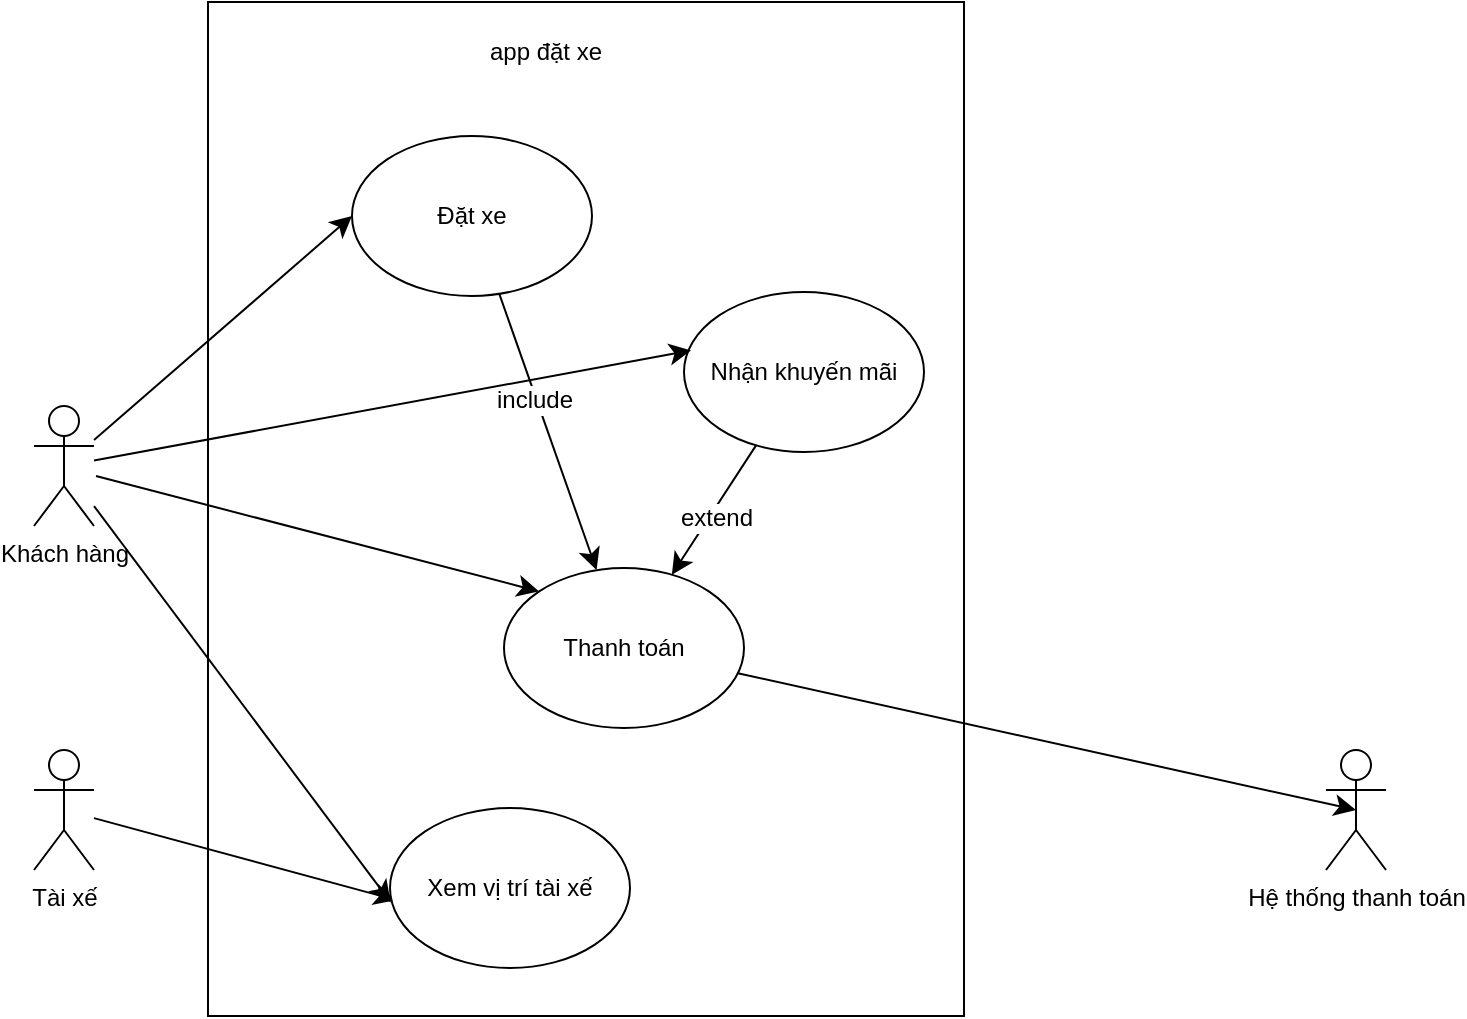 <mxfile version="28.2.8">
  <diagram name="Trang-1" id="rpTpyEqo8cOXR7HDGxuH">
    <mxGraphModel dx="1442" dy="614" grid="0" gridSize="10" guides="1" tooltips="1" connect="1" arrows="1" fold="1" page="0" pageScale="1" pageWidth="827" pageHeight="1169" math="0" shadow="0">
      <root>
        <mxCell id="0" />
        <mxCell id="1" parent="0" />
        <mxCell id="n4A_yv_dfTx6wOeR79Sc-28" value="" style="rounded=0;whiteSpace=wrap;html=1;" vertex="1" parent="1">
          <mxGeometry x="3" y="206" width="378" height="507" as="geometry" />
        </mxCell>
        <mxCell id="n4A_yv_dfTx6wOeR79Sc-9" style="edgeStyle=none;curved=1;rounded=0;orthogonalLoop=1;jettySize=auto;html=1;fontSize=12;startSize=8;endSize=8;entryX=0;entryY=0.5;entryDx=0;entryDy=0;" edge="1" parent="1" source="n4A_yv_dfTx6wOeR79Sc-1" target="n4A_yv_dfTx6wOeR79Sc-3">
          <mxGeometry relative="1" as="geometry">
            <mxPoint x="76.8" y="365.0" as="targetPoint" />
          </mxGeometry>
        </mxCell>
        <mxCell id="n4A_yv_dfTx6wOeR79Sc-1" value="Khách hàng&lt;div&gt;&lt;br&gt;&lt;/div&gt;" style="shape=umlActor;verticalLabelPosition=bottom;verticalAlign=top;html=1;outlineConnect=0;" vertex="1" parent="1">
          <mxGeometry x="-84" y="408" width="30" height="60" as="geometry" />
        </mxCell>
        <mxCell id="n4A_yv_dfTx6wOeR79Sc-20" style="edgeStyle=none;curved=1;rounded=0;orthogonalLoop=1;jettySize=auto;html=1;fontSize=12;startSize=8;endSize=8;" edge="1" parent="1" source="n4A_yv_dfTx6wOeR79Sc-2">
          <mxGeometry relative="1" as="geometry">
            <mxPoint x="97" y="655" as="targetPoint" />
          </mxGeometry>
        </mxCell>
        <mxCell id="n4A_yv_dfTx6wOeR79Sc-2" value="Tài xế" style="shape=umlActor;verticalLabelPosition=bottom;verticalAlign=top;html=1;outlineConnect=0;" vertex="1" parent="1">
          <mxGeometry x="-84" y="580" width="30" height="60" as="geometry" />
        </mxCell>
        <mxCell id="n4A_yv_dfTx6wOeR79Sc-26" style="edgeStyle=none;curved=1;rounded=0;orthogonalLoop=1;jettySize=auto;html=1;fontSize=12;startSize=8;endSize=8;" edge="1" parent="1" source="n4A_yv_dfTx6wOeR79Sc-3" target="n4A_yv_dfTx6wOeR79Sc-7">
          <mxGeometry relative="1" as="geometry" />
        </mxCell>
        <mxCell id="n4A_yv_dfTx6wOeR79Sc-27" value="include" style="edgeLabel;html=1;align=center;verticalAlign=middle;resizable=0;points=[];fontSize=12;" vertex="1" connectable="0" parent="n4A_yv_dfTx6wOeR79Sc-26">
          <mxGeometry x="-0.237" y="-2" relative="1" as="geometry">
            <mxPoint y="-1" as="offset" />
          </mxGeometry>
        </mxCell>
        <mxCell id="n4A_yv_dfTx6wOeR79Sc-3" value="Đặt xe" style="ellipse;whiteSpace=wrap;html=1;" vertex="1" parent="1">
          <mxGeometry x="75" y="273" width="120" height="80" as="geometry" />
        </mxCell>
        <mxCell id="n4A_yv_dfTx6wOeR79Sc-4" value="Xem vị trí tài xế" style="ellipse;whiteSpace=wrap;html=1;" vertex="1" parent="1">
          <mxGeometry x="94" y="609" width="120" height="80" as="geometry" />
        </mxCell>
        <mxCell id="n4A_yv_dfTx6wOeR79Sc-24" style="edgeStyle=none;curved=1;rounded=0;orthogonalLoop=1;jettySize=auto;html=1;fontSize=12;startSize=8;endSize=8;" edge="1" parent="1" source="n4A_yv_dfTx6wOeR79Sc-6" target="n4A_yv_dfTx6wOeR79Sc-7">
          <mxGeometry relative="1" as="geometry" />
        </mxCell>
        <mxCell id="n4A_yv_dfTx6wOeR79Sc-25" value="extend" style="edgeLabel;html=1;align=center;verticalAlign=middle;resizable=0;points=[];fontSize=12;" vertex="1" connectable="0" parent="n4A_yv_dfTx6wOeR79Sc-24">
          <mxGeometry x="0.078" y="3" relative="1" as="geometry">
            <mxPoint as="offset" />
          </mxGeometry>
        </mxCell>
        <mxCell id="n4A_yv_dfTx6wOeR79Sc-6" value="Nhận khuyến mãi" style="ellipse;whiteSpace=wrap;html=1;" vertex="1" parent="1">
          <mxGeometry x="241" y="351" width="120" height="80" as="geometry" />
        </mxCell>
        <mxCell id="n4A_yv_dfTx6wOeR79Sc-7" value="Thanh toán" style="ellipse;whiteSpace=wrap;html=1;" vertex="1" parent="1">
          <mxGeometry x="151" y="489" width="120" height="80" as="geometry" />
        </mxCell>
        <mxCell id="n4A_yv_dfTx6wOeR79Sc-8" value="Hệ thống thanh toán" style="shape=umlActor;verticalLabelPosition=bottom;verticalAlign=top;html=1;outlineConnect=0;" vertex="1" parent="1">
          <mxGeometry x="562" y="580" width="30" height="60" as="geometry" />
        </mxCell>
        <mxCell id="n4A_yv_dfTx6wOeR79Sc-10" style="edgeStyle=none;curved=1;rounded=0;orthogonalLoop=1;jettySize=auto;html=1;entryX=0.003;entryY=0.59;entryDx=0;entryDy=0;entryPerimeter=0;fontSize=12;startSize=8;endSize=8;" edge="1" parent="1" source="n4A_yv_dfTx6wOeR79Sc-1" target="n4A_yv_dfTx6wOeR79Sc-4">
          <mxGeometry relative="1" as="geometry" />
        </mxCell>
        <mxCell id="n4A_yv_dfTx6wOeR79Sc-21" style="edgeStyle=none;curved=1;rounded=0;orthogonalLoop=1;jettySize=auto;html=1;entryX=0.5;entryY=0.5;entryDx=0;entryDy=0;entryPerimeter=0;fontSize=12;startSize=8;endSize=8;" edge="1" parent="1" source="n4A_yv_dfTx6wOeR79Sc-7" target="n4A_yv_dfTx6wOeR79Sc-8">
          <mxGeometry relative="1" as="geometry" />
        </mxCell>
        <mxCell id="n4A_yv_dfTx6wOeR79Sc-22" style="edgeStyle=none;curved=1;rounded=0;orthogonalLoop=1;jettySize=auto;html=1;entryX=0.03;entryY=0.365;entryDx=0;entryDy=0;entryPerimeter=0;fontSize=12;startSize=8;endSize=8;" edge="1" parent="1" source="n4A_yv_dfTx6wOeR79Sc-1" target="n4A_yv_dfTx6wOeR79Sc-6">
          <mxGeometry relative="1" as="geometry" />
        </mxCell>
        <mxCell id="n4A_yv_dfTx6wOeR79Sc-23" value="" style="endArrow=classic;html=1;rounded=0;fontSize=12;startSize=8;endSize=8;curved=1;entryX=0;entryY=0;entryDx=0;entryDy=0;" edge="1" parent="1" target="n4A_yv_dfTx6wOeR79Sc-7">
          <mxGeometry width="50" height="50" relative="1" as="geometry">
            <mxPoint x="-53" y="443" as="sourcePoint" />
            <mxPoint x="168" y="478" as="targetPoint" />
          </mxGeometry>
        </mxCell>
        <mxCell id="n4A_yv_dfTx6wOeR79Sc-31" value="app đặt xe" style="text;html=1;whiteSpace=wrap;strokeColor=none;fillColor=none;align=center;verticalAlign=middle;rounded=0;" vertex="1" parent="1">
          <mxGeometry x="142" y="216" width="60" height="30" as="geometry" />
        </mxCell>
      </root>
    </mxGraphModel>
  </diagram>
</mxfile>
